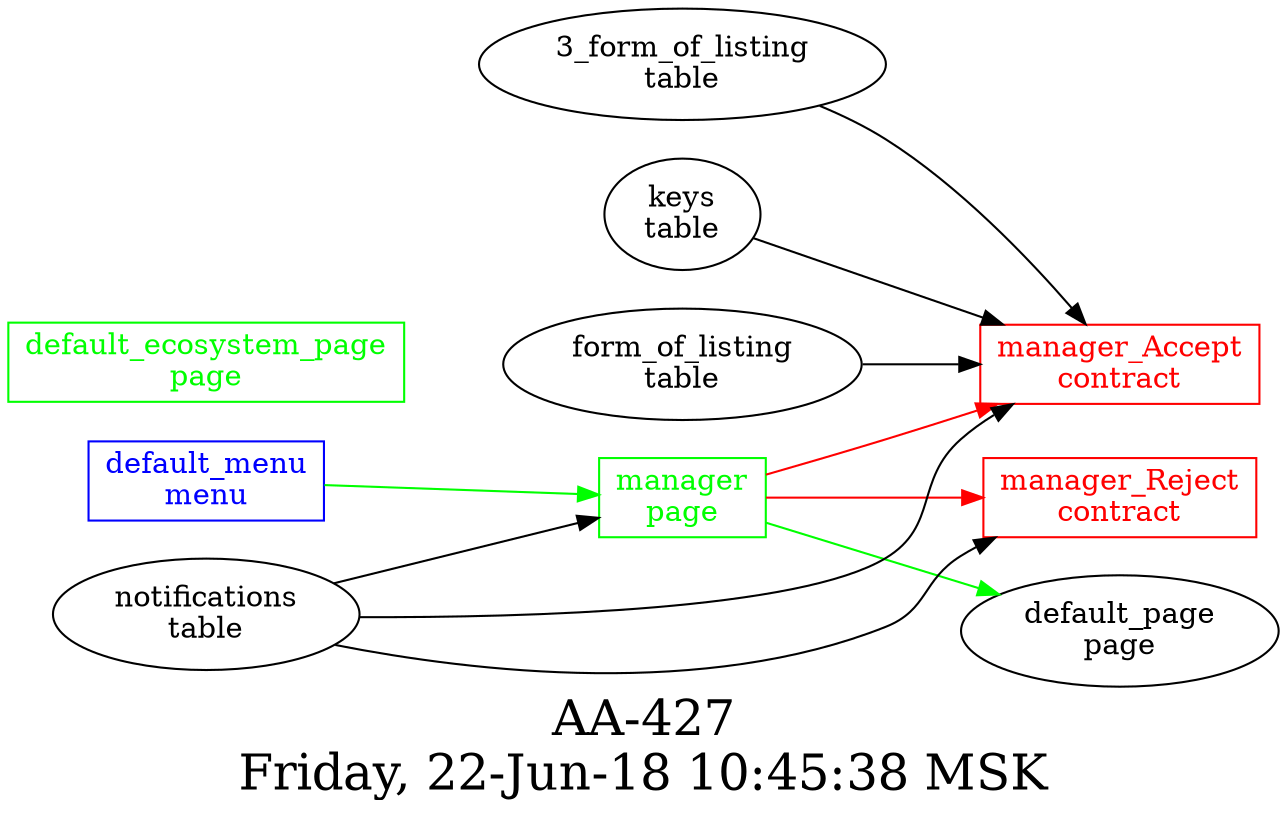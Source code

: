 digraph G {
graph [
  fontsize="24";
  label="AA-427\nFriday, 22-Jun-18 10:45:38 MSK";
  nojustify=true;
  ordering=out;
  rankdir=LR;
  size="30";
];
"default_menu\nmenu" -> "manager\npage"  [ color=green ]
"default_menu\nmenu" [color=blue, fontcolor=blue, group=menus, shape=record];
"default_ecosystem_page\npage" [color=green, fontcolor=green, group=pages, shape=record];
"manager\npage" -> "manager_Accept\ncontract"  [ color=red ]
"manager\npage" -> "manager_Reject\ncontract"  [ color=red ]
"notifications\ntable" -> "manager\npage"
"manager\npage" -> "default_page\npage"  [ color=green ]
"manager\npage" [color=green, fontcolor=green, group=pages, shape=record];
"3_form_of_listing\ntable" -> "manager_Accept\ncontract"
"notifications\ntable" -> "manager_Accept\ncontract"
"keys\ntable" -> "manager_Accept\ncontract"
"form_of_listing\ntable" -> "manager_Accept\ncontract"
"manager_Accept\ncontract" [color=red, fontcolor=red, group=contracts, shape=record];
"notifications\ntable" -> "manager_Reject\ncontract"
"manager_Reject\ncontract" [color=red, fontcolor=red, group=contracts, shape=record];
}
